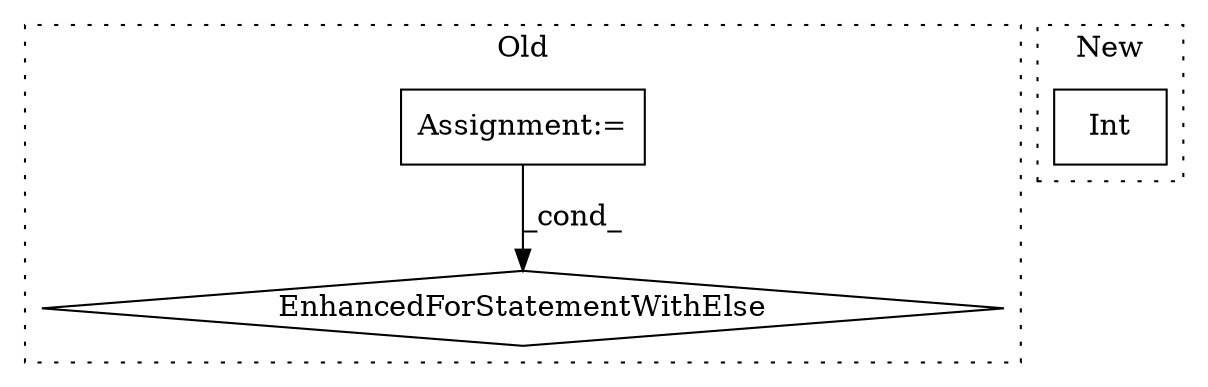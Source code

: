 digraph G {
subgraph cluster0 {
1 [label="EnhancedForStatementWithElse" a="115" s="802,878" l="57,675" shape="diamond"];
3 [label="Assignment:=" a="7" s="802,878" l="57,675" shape="box"];
label = "Old";
style="dotted";
}
subgraph cluster1 {
2 [label="Int" a="32" s="1087,1129" l="4,1" shape="box"];
label = "New";
style="dotted";
}
3 -> 1 [label="_cond_"];
}
